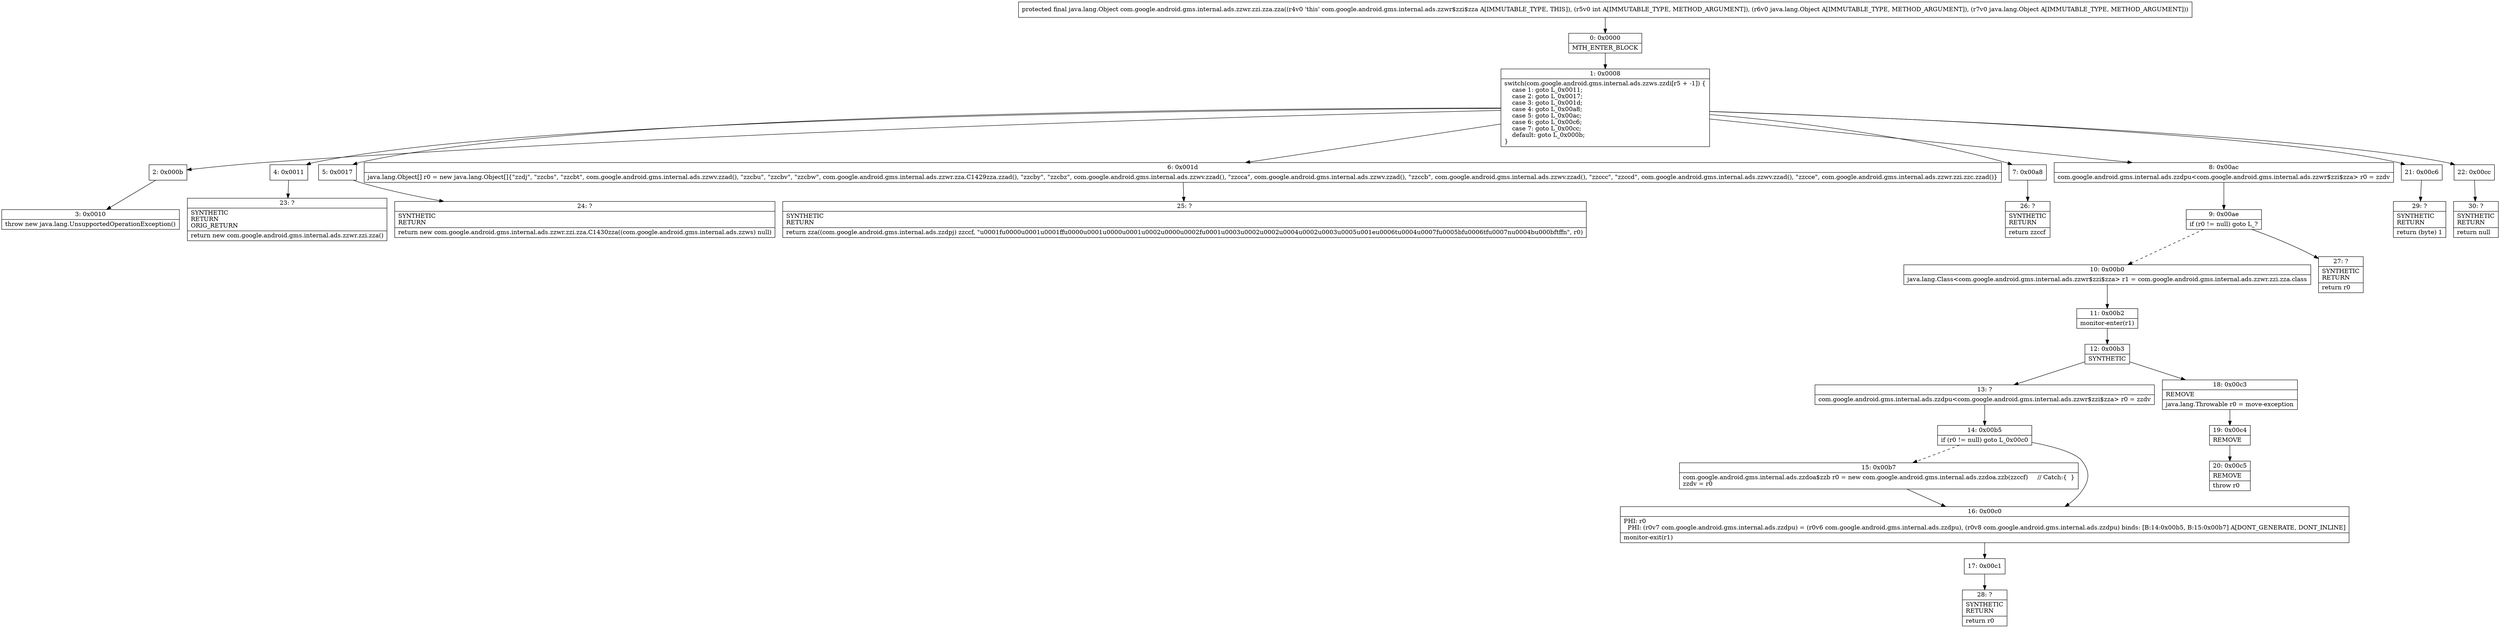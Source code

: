 digraph "CFG forcom.google.android.gms.internal.ads.zzwr.zzi.zza.zza(ILjava\/lang\/Object;Ljava\/lang\/Object;)Ljava\/lang\/Object;" {
Node_0 [shape=record,label="{0\:\ 0x0000|MTH_ENTER_BLOCK\l}"];
Node_1 [shape=record,label="{1\:\ 0x0008|switch(com.google.android.gms.internal.ads.zzws.zzdi[r5 + \-1]) \{\l    case 1: goto L_0x0011;\l    case 2: goto L_0x0017;\l    case 3: goto L_0x001d;\l    case 4: goto L_0x00a8;\l    case 5: goto L_0x00ac;\l    case 6: goto L_0x00c6;\l    case 7: goto L_0x00cc;\l    default: goto L_0x000b;\l\}\l}"];
Node_2 [shape=record,label="{2\:\ 0x000b}"];
Node_3 [shape=record,label="{3\:\ 0x0010|throw new java.lang.UnsupportedOperationException()\l}"];
Node_4 [shape=record,label="{4\:\ 0x0011}"];
Node_5 [shape=record,label="{5\:\ 0x0017}"];
Node_6 [shape=record,label="{6\:\ 0x001d|java.lang.Object[] r0 = new java.lang.Object[]\{\"zzdj\", \"zzcbs\", \"zzcbt\", com.google.android.gms.internal.ads.zzwv.zzad(), \"zzcbu\", \"zzcbv\", \"zzcbw\", com.google.android.gms.internal.ads.zzwr.zza.C1429zza.zzad(), \"zzcby\", \"zzcbz\", com.google.android.gms.internal.ads.zzwv.zzad(), \"zzcca\", com.google.android.gms.internal.ads.zzwv.zzad(), \"zzccb\", com.google.android.gms.internal.ads.zzwv.zzad(), \"zzccc\", \"zzccd\", com.google.android.gms.internal.ads.zzwv.zzad(), \"zzcce\", com.google.android.gms.internal.ads.zzwr.zzi.zzc.zzad()\}\l}"];
Node_7 [shape=record,label="{7\:\ 0x00a8}"];
Node_8 [shape=record,label="{8\:\ 0x00ac|com.google.android.gms.internal.ads.zzdpu\<com.google.android.gms.internal.ads.zzwr$zzi$zza\> r0 = zzdv\l}"];
Node_9 [shape=record,label="{9\:\ 0x00ae|if (r0 != null) goto L_?\l}"];
Node_10 [shape=record,label="{10\:\ 0x00b0|java.lang.Class\<com.google.android.gms.internal.ads.zzwr$zzi$zza\> r1 = com.google.android.gms.internal.ads.zzwr.zzi.zza.class\l}"];
Node_11 [shape=record,label="{11\:\ 0x00b2|monitor\-enter(r1)\l}"];
Node_12 [shape=record,label="{12\:\ 0x00b3|SYNTHETIC\l}"];
Node_13 [shape=record,label="{13\:\ ?|com.google.android.gms.internal.ads.zzdpu\<com.google.android.gms.internal.ads.zzwr$zzi$zza\> r0 = zzdv\l}"];
Node_14 [shape=record,label="{14\:\ 0x00b5|if (r0 != null) goto L_0x00c0\l}"];
Node_15 [shape=record,label="{15\:\ 0x00b7|com.google.android.gms.internal.ads.zzdoa$zzb r0 = new com.google.android.gms.internal.ads.zzdoa.zzb(zzccf)     \/\/ Catch:\{  \}\lzzdv = r0\l}"];
Node_16 [shape=record,label="{16\:\ 0x00c0|PHI: r0 \l  PHI: (r0v7 com.google.android.gms.internal.ads.zzdpu) = (r0v6 com.google.android.gms.internal.ads.zzdpu), (r0v8 com.google.android.gms.internal.ads.zzdpu) binds: [B:14:0x00b5, B:15:0x00b7] A[DONT_GENERATE, DONT_INLINE]\l|monitor\-exit(r1)\l}"];
Node_17 [shape=record,label="{17\:\ 0x00c1}"];
Node_18 [shape=record,label="{18\:\ 0x00c3|REMOVE\l|java.lang.Throwable r0 = move\-exception\l}"];
Node_19 [shape=record,label="{19\:\ 0x00c4|REMOVE\l}"];
Node_20 [shape=record,label="{20\:\ 0x00c5|REMOVE\l|throw r0\l}"];
Node_21 [shape=record,label="{21\:\ 0x00c6}"];
Node_22 [shape=record,label="{22\:\ 0x00cc}"];
Node_23 [shape=record,label="{23\:\ ?|SYNTHETIC\lRETURN\lORIG_RETURN\l|return new com.google.android.gms.internal.ads.zzwr.zzi.zza()\l}"];
Node_24 [shape=record,label="{24\:\ ?|SYNTHETIC\lRETURN\l|return new com.google.android.gms.internal.ads.zzwr.zzi.zza.C1430zza((com.google.android.gms.internal.ads.zzws) null)\l}"];
Node_25 [shape=record,label="{25\:\ ?|SYNTHETIC\lRETURN\l|return zza((com.google.android.gms.internal.ads.zzdpj) zzccf, \"u0001fu0000u0001u0001ffu0000u0001u0000u0001u0002u0000u0002fu0001u0003u0002u0002u0004u0002u0003u0005u001eu0006tu0004u0007fu0005bfu0006tfu0007nu0004bu000bftffn\", r0)\l}"];
Node_26 [shape=record,label="{26\:\ ?|SYNTHETIC\lRETURN\l|return zzccf\l}"];
Node_27 [shape=record,label="{27\:\ ?|SYNTHETIC\lRETURN\l|return r0\l}"];
Node_28 [shape=record,label="{28\:\ ?|SYNTHETIC\lRETURN\l|return r0\l}"];
Node_29 [shape=record,label="{29\:\ ?|SYNTHETIC\lRETURN\l|return (byte) 1\l}"];
Node_30 [shape=record,label="{30\:\ ?|SYNTHETIC\lRETURN\l|return null\l}"];
MethodNode[shape=record,label="{protected final java.lang.Object com.google.android.gms.internal.ads.zzwr.zzi.zza.zza((r4v0 'this' com.google.android.gms.internal.ads.zzwr$zzi$zza A[IMMUTABLE_TYPE, THIS]), (r5v0 int A[IMMUTABLE_TYPE, METHOD_ARGUMENT]), (r6v0 java.lang.Object A[IMMUTABLE_TYPE, METHOD_ARGUMENT]), (r7v0 java.lang.Object A[IMMUTABLE_TYPE, METHOD_ARGUMENT])) }"];
MethodNode -> Node_0;
Node_0 -> Node_1;
Node_1 -> Node_2;
Node_1 -> Node_4;
Node_1 -> Node_5;
Node_1 -> Node_6;
Node_1 -> Node_7;
Node_1 -> Node_8;
Node_1 -> Node_21;
Node_1 -> Node_22;
Node_2 -> Node_3;
Node_4 -> Node_23;
Node_5 -> Node_24;
Node_6 -> Node_25;
Node_7 -> Node_26;
Node_8 -> Node_9;
Node_9 -> Node_10[style=dashed];
Node_9 -> Node_27;
Node_10 -> Node_11;
Node_11 -> Node_12;
Node_12 -> Node_13;
Node_12 -> Node_18;
Node_13 -> Node_14;
Node_14 -> Node_15[style=dashed];
Node_14 -> Node_16;
Node_15 -> Node_16;
Node_16 -> Node_17;
Node_17 -> Node_28;
Node_18 -> Node_19;
Node_19 -> Node_20;
Node_21 -> Node_29;
Node_22 -> Node_30;
}

